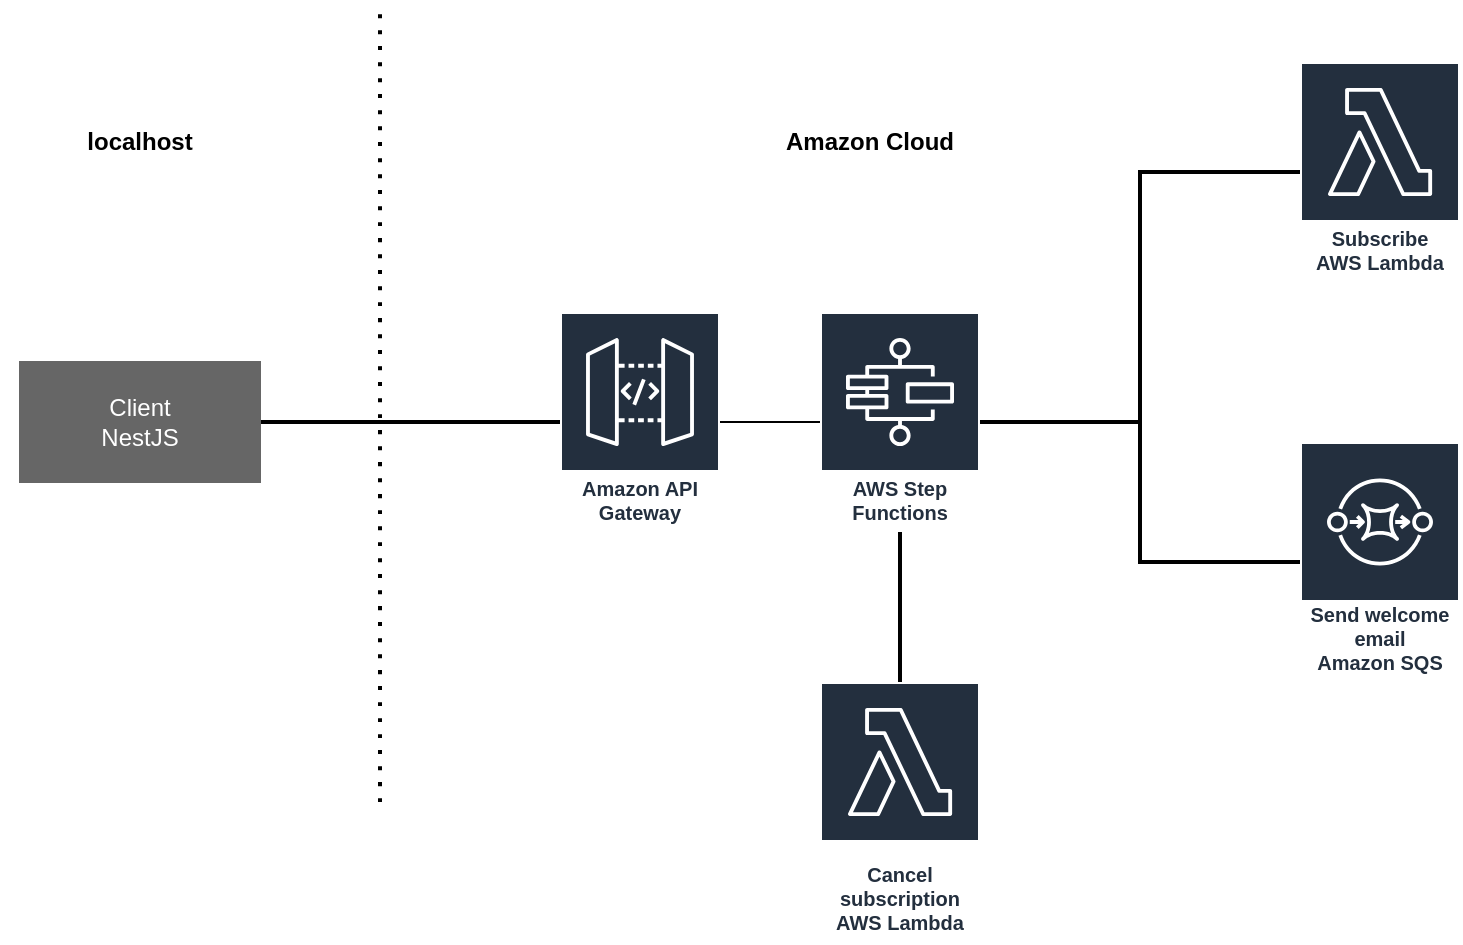 <mxfile version="13.8.2" type="github">
  <diagram id="Zo7a0wYOq0kjhRz-C08P" name="Page-1">
    <mxGraphModel dx="1426" dy="803" grid="1" gridSize="10" guides="1" tooltips="1" connect="1" arrows="1" fold="1" page="1" pageScale="1" pageWidth="850" pageHeight="1100" background="none" math="0" shadow="0">
      <root>
        <mxCell id="0" />
        <mxCell id="1" parent="0" />
        <mxCell id="qu2yKB9tw0pxV3dvG_Q1-16" value="" style="edgeStyle=elbowEdgeStyle;rounded=1;orthogonalLoop=1;jettySize=auto;html=1;shadow=0;sketch=0;endArrow=none;endFill=0;strokeWidth=2;" edge="1" parent="1" source="NocTvvea4buMw_XpFRk8-2" target="qu2yKB9tw0pxV3dvG_Q1-10">
          <mxGeometry relative="1" as="geometry" />
        </mxCell>
        <mxCell id="NocTvvea4buMw_XpFRk8-2" value="&lt;div&gt;&lt;font color=&quot;#FFFFFF&quot;&gt;Client&lt;/font&gt;&lt;/div&gt;&lt;div&gt;&lt;font color=&quot;#FFFFFF&quot;&gt;NestJS&lt;br&gt;&lt;/font&gt;&lt;/div&gt;" style="whiteSpace=wrap;html=1;strokeColor=#666666;fillColor=#666666;" parent="1" vertex="1">
          <mxGeometry x="40" y="210" width="120" height="60" as="geometry" />
        </mxCell>
        <mxCell id="NocTvvea4buMw_XpFRk8-3" value="" style="endArrow=none;dashed=1;html=1;dashPattern=1 3;strokeWidth=2;curved=1;" parent="1" edge="1">
          <mxGeometry width="50" height="50" relative="1" as="geometry">
            <mxPoint x="220" y="430" as="sourcePoint" />
            <mxPoint x="220" y="30" as="targetPoint" />
          </mxGeometry>
        </mxCell>
        <mxCell id="NocTvvea4buMw_XpFRk8-4" value="&lt;b&gt;Amazon Cloud&lt;/b&gt;" style="text;html=1;strokeColor=none;fillColor=none;align=center;verticalAlign=middle;whiteSpace=wrap;" parent="1" vertex="1">
          <mxGeometry x="395" y="90" width="140" height="20" as="geometry" />
        </mxCell>
        <mxCell id="NocTvvea4buMw_XpFRk8-5" value="&lt;b&gt;localhost&lt;/b&gt;" style="text;html=1;strokeColor=none;fillColor=none;align=center;verticalAlign=middle;whiteSpace=wrap;" parent="1" vertex="1">
          <mxGeometry x="30" y="90" width="140" height="20" as="geometry" />
        </mxCell>
        <mxCell id="qu2yKB9tw0pxV3dvG_Q1-7" value="&lt;div&gt;Send welcome email&lt;/div&gt;&lt;div&gt;Amazon SQS&lt;/div&gt;" style="outlineConnect=0;fontColor=#232F3E;gradientColor=none;strokeColor=#ffffff;fillColor=#232F3E;dashed=0;verticalLabelPosition=middle;verticalAlign=bottom;align=center;html=1;whiteSpace=wrap;fontSize=10;fontStyle=1;spacing=3;shape=mxgraph.aws4.productIcon;prIcon=mxgraph.aws4.sqs;" vertex="1" parent="1">
          <mxGeometry x="680" y="250" width="80" height="120" as="geometry" />
        </mxCell>
        <mxCell id="qu2yKB9tw0pxV3dvG_Q1-8" value="&lt;div&gt;Subscribe&lt;/div&gt;&lt;div&gt;AWS Lambda&lt;/div&gt;" style="outlineConnect=0;fontColor=#232F3E;gradientColor=none;strokeColor=#ffffff;fillColor=#232F3E;dashed=0;verticalLabelPosition=middle;verticalAlign=bottom;align=center;html=1;whiteSpace=wrap;fontSize=10;fontStyle=1;spacing=3;shape=mxgraph.aws4.productIcon;prIcon=mxgraph.aws4.lambda;" vertex="1" parent="1">
          <mxGeometry x="680" y="60" width="80" height="110" as="geometry" />
        </mxCell>
        <mxCell id="qu2yKB9tw0pxV3dvG_Q1-19" value="" style="edgeStyle=orthogonalEdgeStyle;rounded=0;sketch=0;orthogonalLoop=1;jettySize=auto;html=1;shadow=0;endArrow=none;endFill=0;strokeWidth=2;" edge="1" parent="1" source="qu2yKB9tw0pxV3dvG_Q1-9" target="qu2yKB9tw0pxV3dvG_Q1-12">
          <mxGeometry relative="1" as="geometry" />
        </mxCell>
        <mxCell id="qu2yKB9tw0pxV3dvG_Q1-9" value="Cancel subscription AWS Lambda" style="outlineConnect=0;fontColor=#232F3E;gradientColor=none;strokeColor=#ffffff;fillColor=#232F3E;dashed=0;verticalLabelPosition=middle;verticalAlign=bottom;align=center;html=1;whiteSpace=wrap;fontSize=10;fontStyle=1;spacing=3;shape=mxgraph.aws4.productIcon;prIcon=mxgraph.aws4.lambda;" vertex="1" parent="1">
          <mxGeometry x="440" y="370" width="80" height="130" as="geometry" />
        </mxCell>
        <mxCell id="qu2yKB9tw0pxV3dvG_Q1-17" value="" style="edgeStyle=orthogonalEdgeStyle;rounded=0;sketch=0;orthogonalLoop=1;jettySize=auto;html=1;shadow=0;endArrow=none;endFill=0;" edge="1" parent="1" source="qu2yKB9tw0pxV3dvG_Q1-10" target="qu2yKB9tw0pxV3dvG_Q1-12">
          <mxGeometry relative="1" as="geometry" />
        </mxCell>
        <mxCell id="qu2yKB9tw0pxV3dvG_Q1-10" value="Amazon API Gateway" style="outlineConnect=0;fontColor=#232F3E;gradientColor=none;strokeColor=#ffffff;fillColor=#232F3E;dashed=0;verticalLabelPosition=middle;verticalAlign=bottom;align=center;html=1;whiteSpace=wrap;fontSize=10;fontStyle=1;spacing=3;shape=mxgraph.aws4.productIcon;prIcon=mxgraph.aws4.api_gateway;" vertex="1" parent="1">
          <mxGeometry x="310" y="185" width="80" height="110" as="geometry" />
        </mxCell>
        <mxCell id="qu2yKB9tw0pxV3dvG_Q1-18" value="" style="rounded=0;sketch=0;orthogonalLoop=1;jettySize=auto;html=1;shadow=0;endArrow=none;endFill=0;edgeStyle=elbowEdgeStyle;strokeWidth=2;" edge="1" parent="1" target="qu2yKB9tw0pxV3dvG_Q1-7">
          <mxGeometry relative="1" as="geometry">
            <mxPoint x="520" y="240" as="sourcePoint" />
            <mxPoint x="560" y="400" as="targetPoint" />
          </mxGeometry>
        </mxCell>
        <mxCell id="qu2yKB9tw0pxV3dvG_Q1-20" value="" style="edgeStyle=elbowEdgeStyle;rounded=0;sketch=0;orthogonalLoop=1;jettySize=auto;html=1;shadow=0;endArrow=none;endFill=0;strokeWidth=2;" edge="1" parent="1" source="qu2yKB9tw0pxV3dvG_Q1-12" target="qu2yKB9tw0pxV3dvG_Q1-8">
          <mxGeometry relative="1" as="geometry" />
        </mxCell>
        <mxCell id="qu2yKB9tw0pxV3dvG_Q1-12" value="AWS Step Functions" style="outlineConnect=0;fontColor=#232F3E;gradientColor=none;strokeColor=#ffffff;fillColor=#232F3E;dashed=0;verticalLabelPosition=middle;verticalAlign=bottom;align=center;html=1;whiteSpace=wrap;fontSize=10;fontStyle=1;spacing=3;shape=mxgraph.aws4.productIcon;prIcon=mxgraph.aws4.step_functions;" vertex="1" parent="1">
          <mxGeometry x="440" y="185" width="80" height="110" as="geometry" />
        </mxCell>
      </root>
    </mxGraphModel>
  </diagram>
</mxfile>
